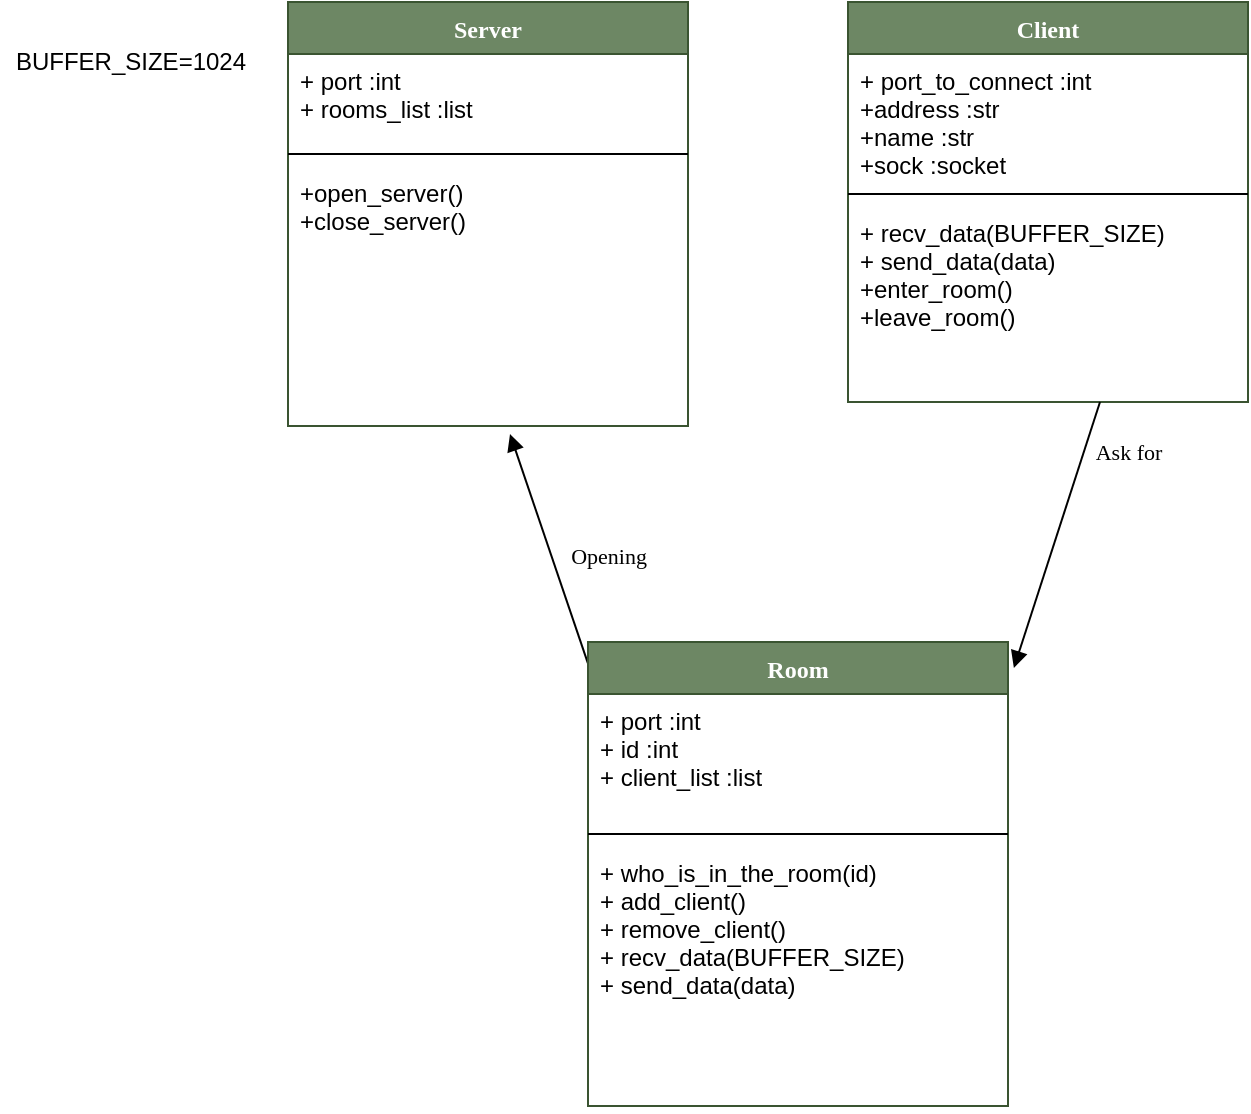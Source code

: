 <mxfile version="12.9.2" type="device"><diagram id="C5RBs43oDa-KdzZeNtuy" name="Page-1"><mxGraphModel dx="1422" dy="794" grid="1" gridSize="10" guides="1" tooltips="1" connect="1" arrows="1" fold="1" page="1" pageScale="1" pageWidth="827" pageHeight="1169" math="0" shadow="0"><root><mxCell id="WIyWlLk6GJQsqaUBKTNV-0"/><mxCell id="WIyWlLk6GJQsqaUBKTNV-1" parent="WIyWlLk6GJQsqaUBKTNV-0"/><mxCell id="soEDBhJVGvuv7-XBY8xN-4" value="Server" style="swimlane;fontStyle=1;align=center;verticalAlign=top;childLayout=stackLayout;horizontal=1;startSize=26;horizontalStack=0;resizeParent=1;resizeParentMax=0;resizeLast=0;collapsible=1;marginBottom=0;fontFamily=Comic Sans MS;fillColor=#6d8764;strokeColor=#3A5431;swimlaneFillColor=none;fontColor=#ffffff;" parent="WIyWlLk6GJQsqaUBKTNV-1" vertex="1"><mxGeometry x="200" y="40" width="200" height="212" as="geometry"/></mxCell><mxCell id="soEDBhJVGvuv7-XBY8xN-5" value="+ port :int&#10;+ rooms_list :list&#10;" style="text;strokeColor=none;fillColor=none;align=left;verticalAlign=top;spacingLeft=4;spacingRight=4;overflow=hidden;rotatable=0;points=[[0,0.5],[1,0.5]];portConstraint=eastwest;" parent="soEDBhJVGvuv7-XBY8xN-4" vertex="1"><mxGeometry y="26" width="200" height="44" as="geometry"/></mxCell><mxCell id="soEDBhJVGvuv7-XBY8xN-6" value="" style="line;strokeWidth=1;fillColor=none;align=left;verticalAlign=middle;spacingTop=-1;spacingLeft=3;spacingRight=3;rotatable=0;labelPosition=right;points=[];portConstraint=eastwest;" parent="soEDBhJVGvuv7-XBY8xN-4" vertex="1"><mxGeometry y="70" width="200" height="12" as="geometry"/></mxCell><mxCell id="soEDBhJVGvuv7-XBY8xN-7" value="+open_server()&#10;+close_server()" style="text;strokeColor=none;fillColor=none;align=left;verticalAlign=top;spacingLeft=4;spacingRight=4;overflow=hidden;rotatable=0;points=[[0,0.5],[1,0.5]];portConstraint=eastwest;" parent="soEDBhJVGvuv7-XBY8xN-4" vertex="1"><mxGeometry y="82" width="200" height="130" as="geometry"/></mxCell><mxCell id="soEDBhJVGvuv7-XBY8xN-12" value="Client" style="swimlane;fontStyle=1;align=center;verticalAlign=top;childLayout=stackLayout;horizontal=1;startSize=26;horizontalStack=0;resizeParent=1;resizeParentMax=0;resizeLast=0;collapsible=1;marginBottom=0;fontFamily=Comic Sans MS;fillColor=#6d8764;strokeColor=#3A5431;swimlaneFillColor=none;fontColor=#ffffff;" parent="WIyWlLk6GJQsqaUBKTNV-1" vertex="1"><mxGeometry x="480" y="40" width="200" height="200" as="geometry"/></mxCell><mxCell id="soEDBhJVGvuv7-XBY8xN-13" value="+ port_to_connect :int&#10;+address :str&#10;+name :str&#10;+sock :socket&#10;" style="text;strokeColor=none;fillColor=none;align=left;verticalAlign=top;spacingLeft=4;spacingRight=4;overflow=hidden;rotatable=0;points=[[0,0.5],[1,0.5]];portConstraint=eastwest;" parent="soEDBhJVGvuv7-XBY8xN-12" vertex="1"><mxGeometry y="26" width="200" height="64" as="geometry"/></mxCell><mxCell id="soEDBhJVGvuv7-XBY8xN-14" value="" style="line;strokeWidth=1;fillColor=none;align=left;verticalAlign=middle;spacingTop=-1;spacingLeft=3;spacingRight=3;rotatable=0;labelPosition=right;points=[];portConstraint=eastwest;" parent="soEDBhJVGvuv7-XBY8xN-12" vertex="1"><mxGeometry y="90" width="200" height="12" as="geometry"/></mxCell><mxCell id="soEDBhJVGvuv7-XBY8xN-15" value="+ recv_data(BUFFER_SIZE)&#10;+ send_data(data)&#10;+enter_room()&#10;+leave_room()&#10;" style="text;strokeColor=none;fillColor=none;align=left;verticalAlign=top;spacingLeft=4;spacingRight=4;overflow=hidden;rotatable=0;points=[[0,0.5],[1,0.5]];portConstraint=eastwest;" parent="soEDBhJVGvuv7-XBY8xN-12" vertex="1"><mxGeometry y="102" width="200" height="98" as="geometry"/></mxCell><mxCell id="soEDBhJVGvuv7-XBY8xN-26" value="Ask for" style="html=1;verticalAlign=bottom;endArrow=block;fontFamily=Comic Sans MS;entryX=1.014;entryY=0.056;entryDx=0;entryDy=0;entryPerimeter=0;exitX=0.63;exitY=1;exitDx=0;exitDy=0;exitPerimeter=0;" parent="WIyWlLk6GJQsqaUBKTNV-1" source="soEDBhJVGvuv7-XBY8xN-15" target="soEDBhJVGvuv7-XBY8xN-16" edge="1"><mxGeometry x="-0.61" y="24" width="80" relative="1" as="geometry"><mxPoint x="570" y="370" as="sourcePoint"/><mxPoint x="650" y="370" as="targetPoint"/><mxPoint as="offset"/></mxGeometry></mxCell><mxCell id="soEDBhJVGvuv7-XBY8xN-27" value="Opening" style="html=1;verticalAlign=bottom;endArrow=block;fontFamily=Comic Sans MS;entryX=0.555;entryY=1.031;entryDx=0;entryDy=0;entryPerimeter=0;exitX=0.01;exitY=0.073;exitDx=0;exitDy=0;exitPerimeter=0;" parent="WIyWlLk6GJQsqaUBKTNV-1" source="soEDBhJVGvuv7-XBY8xN-16" target="soEDBhJVGvuv7-XBY8xN-7" edge="1"><mxGeometry x="-0.277" y="-24" width="80" relative="1" as="geometry"><mxPoint x="310" y="310" as="sourcePoint"/><mxPoint x="390" y="310" as="targetPoint"/><mxPoint as="offset"/></mxGeometry></mxCell><mxCell id="soEDBhJVGvuv7-XBY8xN-16" value="Room" style="swimlane;fontStyle=1;align=center;verticalAlign=top;childLayout=stackLayout;horizontal=1;startSize=26;horizontalStack=0;resizeParent=1;resizeParentMax=0;resizeLast=0;collapsible=1;marginBottom=0;fontFamily=Comic Sans MS;fillColor=#6d8764;strokeColor=#3A5431;swimlaneFillColor=none;fontColor=#ffffff;" parent="WIyWlLk6GJQsqaUBKTNV-1" vertex="1"><mxGeometry x="350" y="360" width="210" height="232" as="geometry"/></mxCell><mxCell id="soEDBhJVGvuv7-XBY8xN-17" value="+ port :int&#10;+ id :int&#10;+ client_list :list&#10;" style="text;strokeColor=none;fillColor=none;align=left;verticalAlign=top;spacingLeft=4;spacingRight=4;overflow=hidden;rotatable=0;points=[[0,0.5],[1,0.5]];portConstraint=eastwest;" parent="soEDBhJVGvuv7-XBY8xN-16" vertex="1"><mxGeometry y="26" width="210" height="64" as="geometry"/></mxCell><mxCell id="soEDBhJVGvuv7-XBY8xN-18" value="" style="line;strokeWidth=1;fillColor=none;align=left;verticalAlign=middle;spacingTop=-1;spacingLeft=3;spacingRight=3;rotatable=0;labelPosition=right;points=[];portConstraint=eastwest;" parent="soEDBhJVGvuv7-XBY8xN-16" vertex="1"><mxGeometry y="90" width="210" height="12" as="geometry"/></mxCell><mxCell id="soEDBhJVGvuv7-XBY8xN-19" value="+ who_is_in_the_room(id)&#10;+ add_client()&#10;+ remove_client()&#10;+ recv_data(BUFFER_SIZE)&#10;+ send_data(data)" style="text;strokeColor=none;fillColor=none;align=left;verticalAlign=top;spacingLeft=4;spacingRight=4;overflow=hidden;rotatable=0;points=[[0,0.5],[1,0.5]];portConstraint=eastwest;" parent="soEDBhJVGvuv7-XBY8xN-16" vertex="1"><mxGeometry y="102" width="210" height="130" as="geometry"/></mxCell><mxCell id="79LNEWXbkWNZX2bOnXQB-0" value="BUFFER_SIZE=1024&lt;br&gt;" style="text;html=1;align=center;verticalAlign=middle;resizable=0;points=[];autosize=1;" vertex="1" parent="WIyWlLk6GJQsqaUBKTNV-1"><mxGeometry x="56" y="60" width="130" height="20" as="geometry"/></mxCell></root></mxGraphModel></diagram></mxfile>